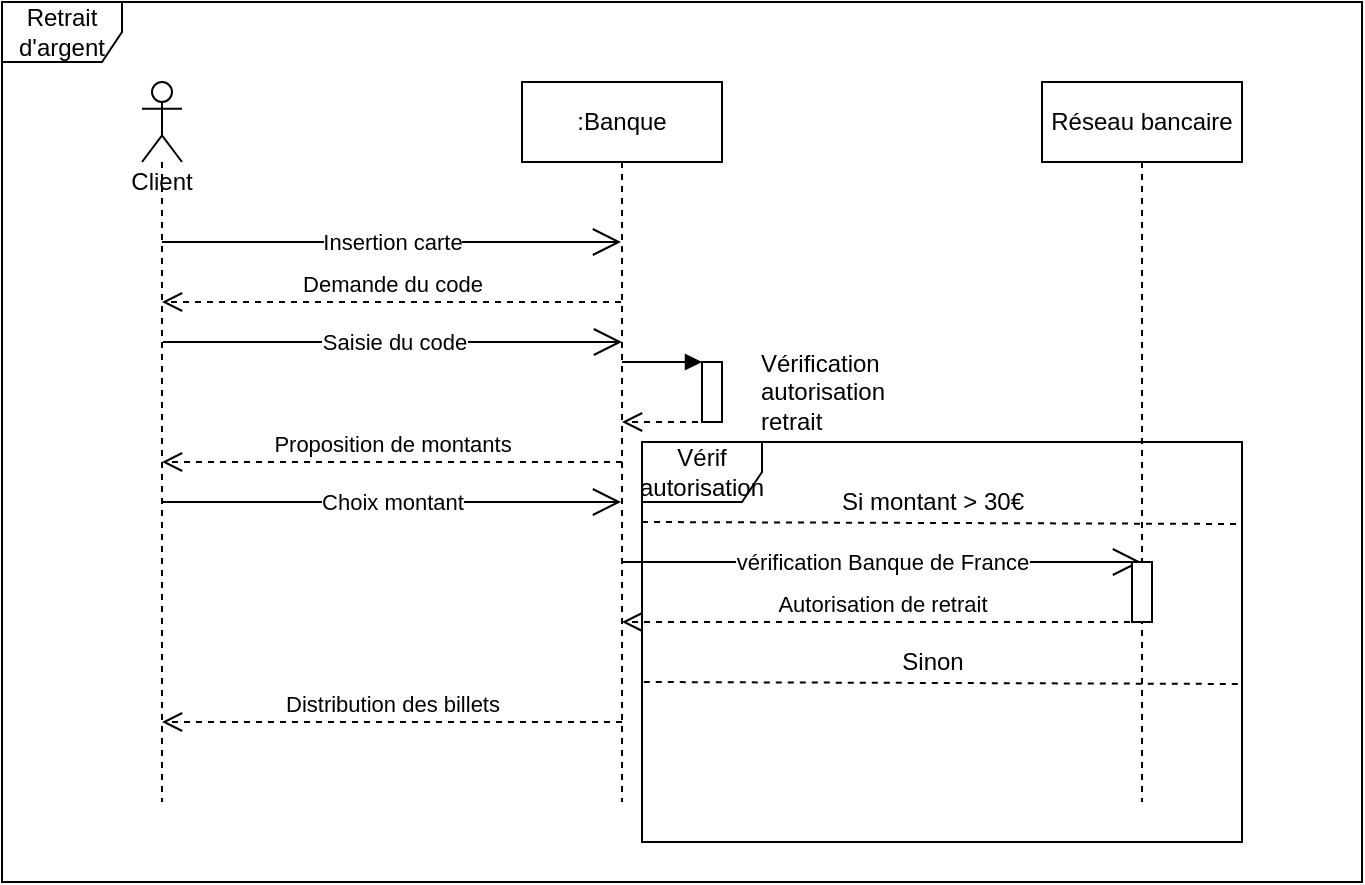 <mxfile>
    <diagram id="O2A5DyE4um6JY6tuXEFg" name="Page-1">
        <mxGraphModel dx="790" dy="499" grid="1" gridSize="10" guides="1" tooltips="1" connect="1" arrows="1" fold="1" page="1" pageScale="1" pageWidth="827" pageHeight="1169" math="0" shadow="0">
            <root>
                <mxCell id="0"/>
                <mxCell id="1" parent="0"/>
                <mxCell id="2" value="Retrait d'argent" style="shape=umlFrame;whiteSpace=wrap;html=1;" vertex="1" parent="1">
                    <mxGeometry x="80" y="40" width="680" height="440" as="geometry"/>
                </mxCell>
                <mxCell id="3" value="Client" style="shape=umlLifeline;participant=umlActor;perimeter=lifelinePerimeter;whiteSpace=wrap;html=1;container=1;collapsible=0;recursiveResize=0;verticalAlign=top;spacingTop=36;outlineConnect=0;" vertex="1" parent="1">
                    <mxGeometry x="150" y="80" width="20" height="360" as="geometry"/>
                </mxCell>
                <mxCell id="4" value=":Banque" style="shape=umlLifeline;perimeter=lifelinePerimeter;whiteSpace=wrap;html=1;container=1;collapsible=0;recursiveResize=0;outlineConnect=0;" vertex="1" parent="1">
                    <mxGeometry x="340" y="80" width="100" height="360" as="geometry"/>
                </mxCell>
                <mxCell id="10" value="Saisie du code" style="endArrow=open;endFill=1;endSize=12;html=1;" edge="1" parent="4">
                    <mxGeometry width="160" relative="1" as="geometry">
                        <mxPoint x="-179.5" y="130" as="sourcePoint"/>
                        <mxPoint x="50" y="130" as="targetPoint"/>
                    </mxGeometry>
                </mxCell>
                <mxCell id="11" value="Proposition de montants" style="html=1;verticalAlign=bottom;endArrow=open;dashed=1;endSize=8;" edge="1" parent="4">
                    <mxGeometry relative="1" as="geometry">
                        <mxPoint x="50" y="190" as="sourcePoint"/>
                        <mxPoint x="-180" y="190" as="targetPoint"/>
                        <Array as="points">
                            <mxPoint x="-129.5" y="190"/>
                        </Array>
                    </mxGeometry>
                </mxCell>
                <mxCell id="19" value="Choix montant" style="endArrow=open;endFill=1;endSize=12;html=1;" edge="1" parent="4">
                    <mxGeometry width="160" relative="1" as="geometry">
                        <mxPoint x="-180" y="210" as="sourcePoint"/>
                        <mxPoint x="49.5" y="210" as="targetPoint"/>
                    </mxGeometry>
                </mxCell>
                <mxCell id="8" value="Insertion carte" style="endArrow=open;endFill=1;endSize=12;html=1;" edge="1" parent="1" target="4">
                    <mxGeometry width="160" relative="1" as="geometry">
                        <mxPoint x="160" y="160" as="sourcePoint"/>
                        <mxPoint x="320" y="160" as="targetPoint"/>
                    </mxGeometry>
                </mxCell>
                <mxCell id="9" value="Demande du code" style="html=1;verticalAlign=bottom;endArrow=open;dashed=1;endSize=8;" edge="1" parent="1" source="4" target="3">
                    <mxGeometry relative="1" as="geometry">
                        <mxPoint x="320" y="190" as="sourcePoint"/>
                        <mxPoint x="240" y="190" as="targetPoint"/>
                        <Array as="points">
                            <mxPoint x="210" y="190"/>
                        </Array>
                    </mxGeometry>
                </mxCell>
                <mxCell id="16" value="" style="html=1;verticalAlign=bottom;endArrow=block;" edge="1" target="15" parent="1">
                    <mxGeometry relative="1" as="geometry">
                        <mxPoint x="390" y="220" as="sourcePoint"/>
                    </mxGeometry>
                </mxCell>
                <mxCell id="15" value="" style="html=1;points=[];perimeter=orthogonalPerimeter;" vertex="1" parent="1">
                    <mxGeometry x="430" y="220" width="10" height="30" as="geometry"/>
                </mxCell>
                <mxCell id="17" value="" style="html=1;verticalAlign=bottom;endArrow=open;dashed=1;endSize=8;" edge="1" source="15" parent="1" target="4">
                    <mxGeometry relative="1" as="geometry">
                        <mxPoint x="390" y="296" as="targetPoint"/>
                        <Array as="points">
                            <mxPoint x="440" y="250"/>
                        </Array>
                    </mxGeometry>
                </mxCell>
                <mxCell id="18" value="&lt;div style=&quot;text-align: left&quot;&gt;&lt;span&gt;Vérification&lt;/span&gt;&lt;/div&gt;&lt;div style=&quot;text-align: left&quot;&gt;&lt;span&gt;autorisation&lt;/span&gt;&lt;/div&gt;&lt;div style=&quot;text-align: left&quot;&gt;&lt;span&gt;retrait&lt;/span&gt;&lt;/div&gt;" style="text;html=1;align=center;verticalAlign=middle;resizable=0;points=[];autosize=1;strokeColor=none;fillColor=none;" vertex="1" parent="1">
                    <mxGeometry x="450" y="210" width="80" height="50" as="geometry"/>
                </mxCell>
                <mxCell id="21" value="Distribution des billets" style="html=1;verticalAlign=bottom;endArrow=open;dashed=1;endSize=8;" edge="1" parent="1">
                    <mxGeometry relative="1" as="geometry">
                        <mxPoint x="390" y="400" as="sourcePoint"/>
                        <mxPoint x="160" y="400" as="targetPoint"/>
                        <Array as="points">
                            <mxPoint x="210.5" y="400"/>
                        </Array>
                    </mxGeometry>
                </mxCell>
                <mxCell id="23" value="Vérif autorisation" style="shape=umlFrame;whiteSpace=wrap;html=1;" vertex="1" parent="1">
                    <mxGeometry x="400" y="260" width="300" height="200" as="geometry"/>
                </mxCell>
                <mxCell id="24" value="vérification Banque de France" style="endArrow=open;endFill=1;endSize=12;html=1;" edge="1" parent="1" target="22">
                    <mxGeometry width="160" relative="1" as="geometry">
                        <mxPoint x="390" y="320" as="sourcePoint"/>
                        <mxPoint x="550" y="320" as="targetPoint"/>
                    </mxGeometry>
                </mxCell>
                <mxCell id="22" value="Réseau bancaire" style="shape=umlLifeline;perimeter=lifelinePerimeter;whiteSpace=wrap;html=1;container=1;collapsible=0;recursiveResize=0;outlineConnect=0;" vertex="1" parent="1">
                    <mxGeometry x="600" y="80" width="100" height="360" as="geometry"/>
                </mxCell>
                <mxCell id="26" value="" style="endArrow=none;dashed=1;endFill=0;endSize=12;html=1;entryX=0.997;entryY=0.205;entryDx=0;entryDy=0;entryPerimeter=0;" edge="1" parent="22">
                    <mxGeometry width="160" relative="1" as="geometry">
                        <mxPoint x="-199.1" y="300" as="sourcePoint"/>
                        <mxPoint x="100.0" y="301" as="targetPoint"/>
                    </mxGeometry>
                </mxCell>
                <mxCell id="30" value="" style="html=1;points=[];perimeter=orthogonalPerimeter;" vertex="1" parent="22">
                    <mxGeometry x="45" y="240" width="10" height="30" as="geometry"/>
                </mxCell>
                <mxCell id="25" value="" style="endArrow=none;dashed=1;endFill=0;endSize=12;html=1;entryX=0.997;entryY=0.205;entryDx=0;entryDy=0;entryPerimeter=0;" edge="1" parent="1" target="23">
                    <mxGeometry width="160" relative="1" as="geometry">
                        <mxPoint x="400" y="300" as="sourcePoint"/>
                        <mxPoint x="560" y="300" as="targetPoint"/>
                    </mxGeometry>
                </mxCell>
                <mxCell id="27" value="Si montant &amp;gt; 30€" style="text;html=1;align=center;verticalAlign=middle;resizable=0;points=[];autosize=1;strokeColor=none;fillColor=none;" vertex="1" parent="1">
                    <mxGeometry x="490" y="280" width="110" height="20" as="geometry"/>
                </mxCell>
                <mxCell id="28" value="Sinon" style="text;html=1;align=center;verticalAlign=middle;resizable=0;points=[];autosize=1;strokeColor=none;fillColor=none;" vertex="1" parent="1">
                    <mxGeometry x="520" y="360" width="50" height="20" as="geometry"/>
                </mxCell>
                <mxCell id="29" value="Autorisation de retrait" style="html=1;verticalAlign=bottom;endArrow=open;dashed=1;endSize=8;" edge="1" parent="1" target="4">
                    <mxGeometry relative="1" as="geometry">
                        <mxPoint x="650" y="350" as="sourcePoint"/>
                        <mxPoint x="570" y="350" as="targetPoint"/>
                    </mxGeometry>
                </mxCell>
            </root>
        </mxGraphModel>
    </diagram>
</mxfile>
